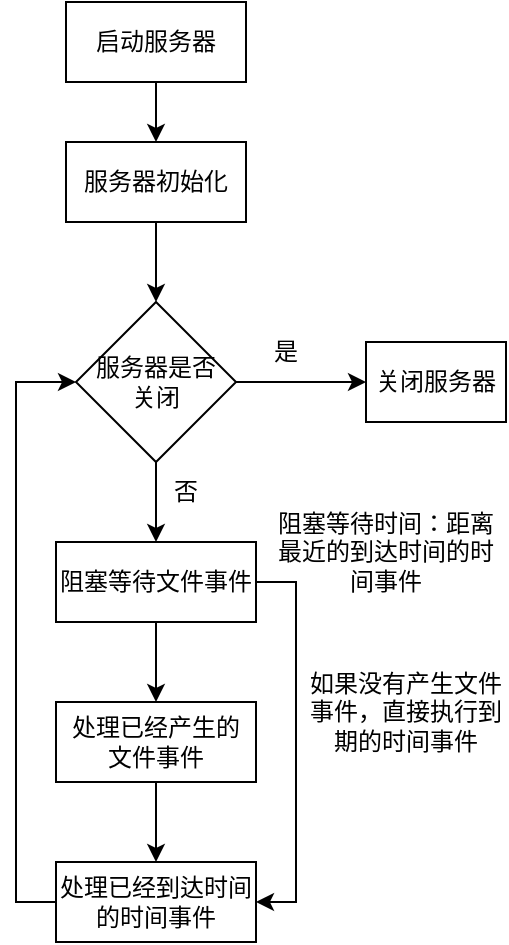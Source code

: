 <mxfile version="26.1.1">
  <diagram name="第 1 页" id="F-i8BlQ6X5yYt4TpNBhq">
    <mxGraphModel dx="1026" dy="684" grid="1" gridSize="10" guides="1" tooltips="1" connect="1" arrows="1" fold="1" page="1" pageScale="1" pageWidth="827" pageHeight="1169" math="0" shadow="0">
      <root>
        <mxCell id="0" />
        <mxCell id="1" parent="0" />
        <mxCell id="B5p7FsAqRLIVTu6vf_ON-3" value="" style="edgeStyle=orthogonalEdgeStyle;rounded=0;orthogonalLoop=1;jettySize=auto;html=1;" parent="1" source="B5p7FsAqRLIVTu6vf_ON-1" target="B5p7FsAqRLIVTu6vf_ON-2" edge="1">
          <mxGeometry relative="1" as="geometry" />
        </mxCell>
        <mxCell id="B5p7FsAqRLIVTu6vf_ON-1" value="启动服务器" style="rounded=0;whiteSpace=wrap;html=1;direction=south;" parent="1" vertex="1">
          <mxGeometry x="380" y="180" width="90" height="40" as="geometry" />
        </mxCell>
        <mxCell id="B5p7FsAqRLIVTu6vf_ON-5" style="edgeStyle=orthogonalEdgeStyle;rounded=0;orthogonalLoop=1;jettySize=auto;html=1;entryX=0.5;entryY=0;entryDx=0;entryDy=0;" parent="1" source="B5p7FsAqRLIVTu6vf_ON-2" target="B5p7FsAqRLIVTu6vf_ON-4" edge="1">
          <mxGeometry relative="1" as="geometry" />
        </mxCell>
        <mxCell id="B5p7FsAqRLIVTu6vf_ON-2" value="服务器初始化" style="rounded=0;whiteSpace=wrap;html=1;direction=south;" parent="1" vertex="1">
          <mxGeometry x="380" y="250" width="90" height="40" as="geometry" />
        </mxCell>
        <mxCell id="B5p7FsAqRLIVTu6vf_ON-7" style="edgeStyle=orthogonalEdgeStyle;rounded=0;orthogonalLoop=1;jettySize=auto;html=1;entryX=0;entryY=0.5;entryDx=0;entryDy=0;" parent="1" source="B5p7FsAqRLIVTu6vf_ON-4" target="B5p7FsAqRLIVTu6vf_ON-6" edge="1">
          <mxGeometry relative="1" as="geometry" />
        </mxCell>
        <mxCell id="U1MpiD2al_jIUoexJ8nb-2" style="edgeStyle=orthogonalEdgeStyle;rounded=0;orthogonalLoop=1;jettySize=auto;html=1;entryX=0.5;entryY=0;entryDx=0;entryDy=0;" edge="1" parent="1" source="B5p7FsAqRLIVTu6vf_ON-4" target="U1MpiD2al_jIUoexJ8nb-1">
          <mxGeometry relative="1" as="geometry" />
        </mxCell>
        <mxCell id="B5p7FsAqRLIVTu6vf_ON-4" value="服务器是否&lt;div&gt;关闭&lt;/div&gt;" style="rhombus;whiteSpace=wrap;html=1;" parent="1" vertex="1">
          <mxGeometry x="385" y="330" width="80" height="80" as="geometry" />
        </mxCell>
        <mxCell id="B5p7FsAqRLIVTu6vf_ON-6" value="关闭服务器" style="rounded=0;whiteSpace=wrap;html=1;" parent="1" vertex="1">
          <mxGeometry x="530" y="350" width="70" height="40" as="geometry" />
        </mxCell>
        <mxCell id="B5p7FsAqRLIVTu6vf_ON-8" value="是" style="text;html=1;align=center;verticalAlign=middle;whiteSpace=wrap;rounded=0;" parent="1" vertex="1">
          <mxGeometry x="460" y="340" width="60" height="30" as="geometry" />
        </mxCell>
        <mxCell id="U1MpiD2al_jIUoexJ8nb-4" style="edgeStyle=orthogonalEdgeStyle;rounded=0;orthogonalLoop=1;jettySize=auto;html=1;entryX=0.5;entryY=0;entryDx=0;entryDy=0;" edge="1" parent="1" source="U1MpiD2al_jIUoexJ8nb-1" target="U1MpiD2al_jIUoexJ8nb-3">
          <mxGeometry relative="1" as="geometry" />
        </mxCell>
        <mxCell id="U1MpiD2al_jIUoexJ8nb-9" style="edgeStyle=orthogonalEdgeStyle;rounded=0;orthogonalLoop=1;jettySize=auto;html=1;entryX=1;entryY=0.5;entryDx=0;entryDy=0;" edge="1" parent="1" source="U1MpiD2al_jIUoexJ8nb-1" target="U1MpiD2al_jIUoexJ8nb-5">
          <mxGeometry relative="1" as="geometry">
            <Array as="points">
              <mxPoint x="495" y="470" />
              <mxPoint x="495" y="630" />
            </Array>
          </mxGeometry>
        </mxCell>
        <mxCell id="U1MpiD2al_jIUoexJ8nb-1" value="阻塞等待文件事件" style="rounded=0;whiteSpace=wrap;html=1;" vertex="1" parent="1">
          <mxGeometry x="375" y="450" width="100" height="40" as="geometry" />
        </mxCell>
        <mxCell id="U1MpiD2al_jIUoexJ8nb-6" value="" style="edgeStyle=orthogonalEdgeStyle;rounded=0;orthogonalLoop=1;jettySize=auto;html=1;" edge="1" parent="1" source="U1MpiD2al_jIUoexJ8nb-3" target="U1MpiD2al_jIUoexJ8nb-5">
          <mxGeometry relative="1" as="geometry" />
        </mxCell>
        <mxCell id="U1MpiD2al_jIUoexJ8nb-3" value="处理已经产生的&lt;div&gt;文件事件&lt;/div&gt;" style="rounded=0;whiteSpace=wrap;html=1;" vertex="1" parent="1">
          <mxGeometry x="375" y="530" width="100" height="40" as="geometry" />
        </mxCell>
        <mxCell id="U1MpiD2al_jIUoexJ8nb-7" style="edgeStyle=orthogonalEdgeStyle;rounded=0;orthogonalLoop=1;jettySize=auto;html=1;entryX=0;entryY=0.5;entryDx=0;entryDy=0;" edge="1" parent="1" source="U1MpiD2al_jIUoexJ8nb-5" target="B5p7FsAqRLIVTu6vf_ON-4">
          <mxGeometry relative="1" as="geometry">
            <Array as="points">
              <mxPoint x="355" y="630" />
              <mxPoint x="355" y="370" />
            </Array>
          </mxGeometry>
        </mxCell>
        <mxCell id="U1MpiD2al_jIUoexJ8nb-5" value="处理已经到达时间的时间&lt;span style=&quot;background-color: transparent; color: light-dark(rgb(0, 0, 0), rgb(255, 255, 255));&quot;&gt;事件&lt;/span&gt;" style="rounded=0;whiteSpace=wrap;html=1;" vertex="1" parent="1">
          <mxGeometry x="375" y="610" width="100" height="40" as="geometry" />
        </mxCell>
        <mxCell id="U1MpiD2al_jIUoexJ8nb-8" value="否" style="text;html=1;align=center;verticalAlign=middle;whiteSpace=wrap;rounded=0;" vertex="1" parent="1">
          <mxGeometry x="410" y="410" width="60" height="30" as="geometry" />
        </mxCell>
        <mxCell id="U1MpiD2al_jIUoexJ8nb-10" value="如果没有产生文件事件，直接执行到期的时间事件" style="text;html=1;align=center;verticalAlign=middle;whiteSpace=wrap;rounded=0;" vertex="1" parent="1">
          <mxGeometry x="500" y="510" width="100" height="50" as="geometry" />
        </mxCell>
        <mxCell id="U1MpiD2al_jIUoexJ8nb-11" value="阻塞等待时间：距离最近的到达时间的时间事件" style="text;html=1;align=center;verticalAlign=middle;whiteSpace=wrap;rounded=0;" vertex="1" parent="1">
          <mxGeometry x="480" y="410" width="120" height="90" as="geometry" />
        </mxCell>
      </root>
    </mxGraphModel>
  </diagram>
</mxfile>
